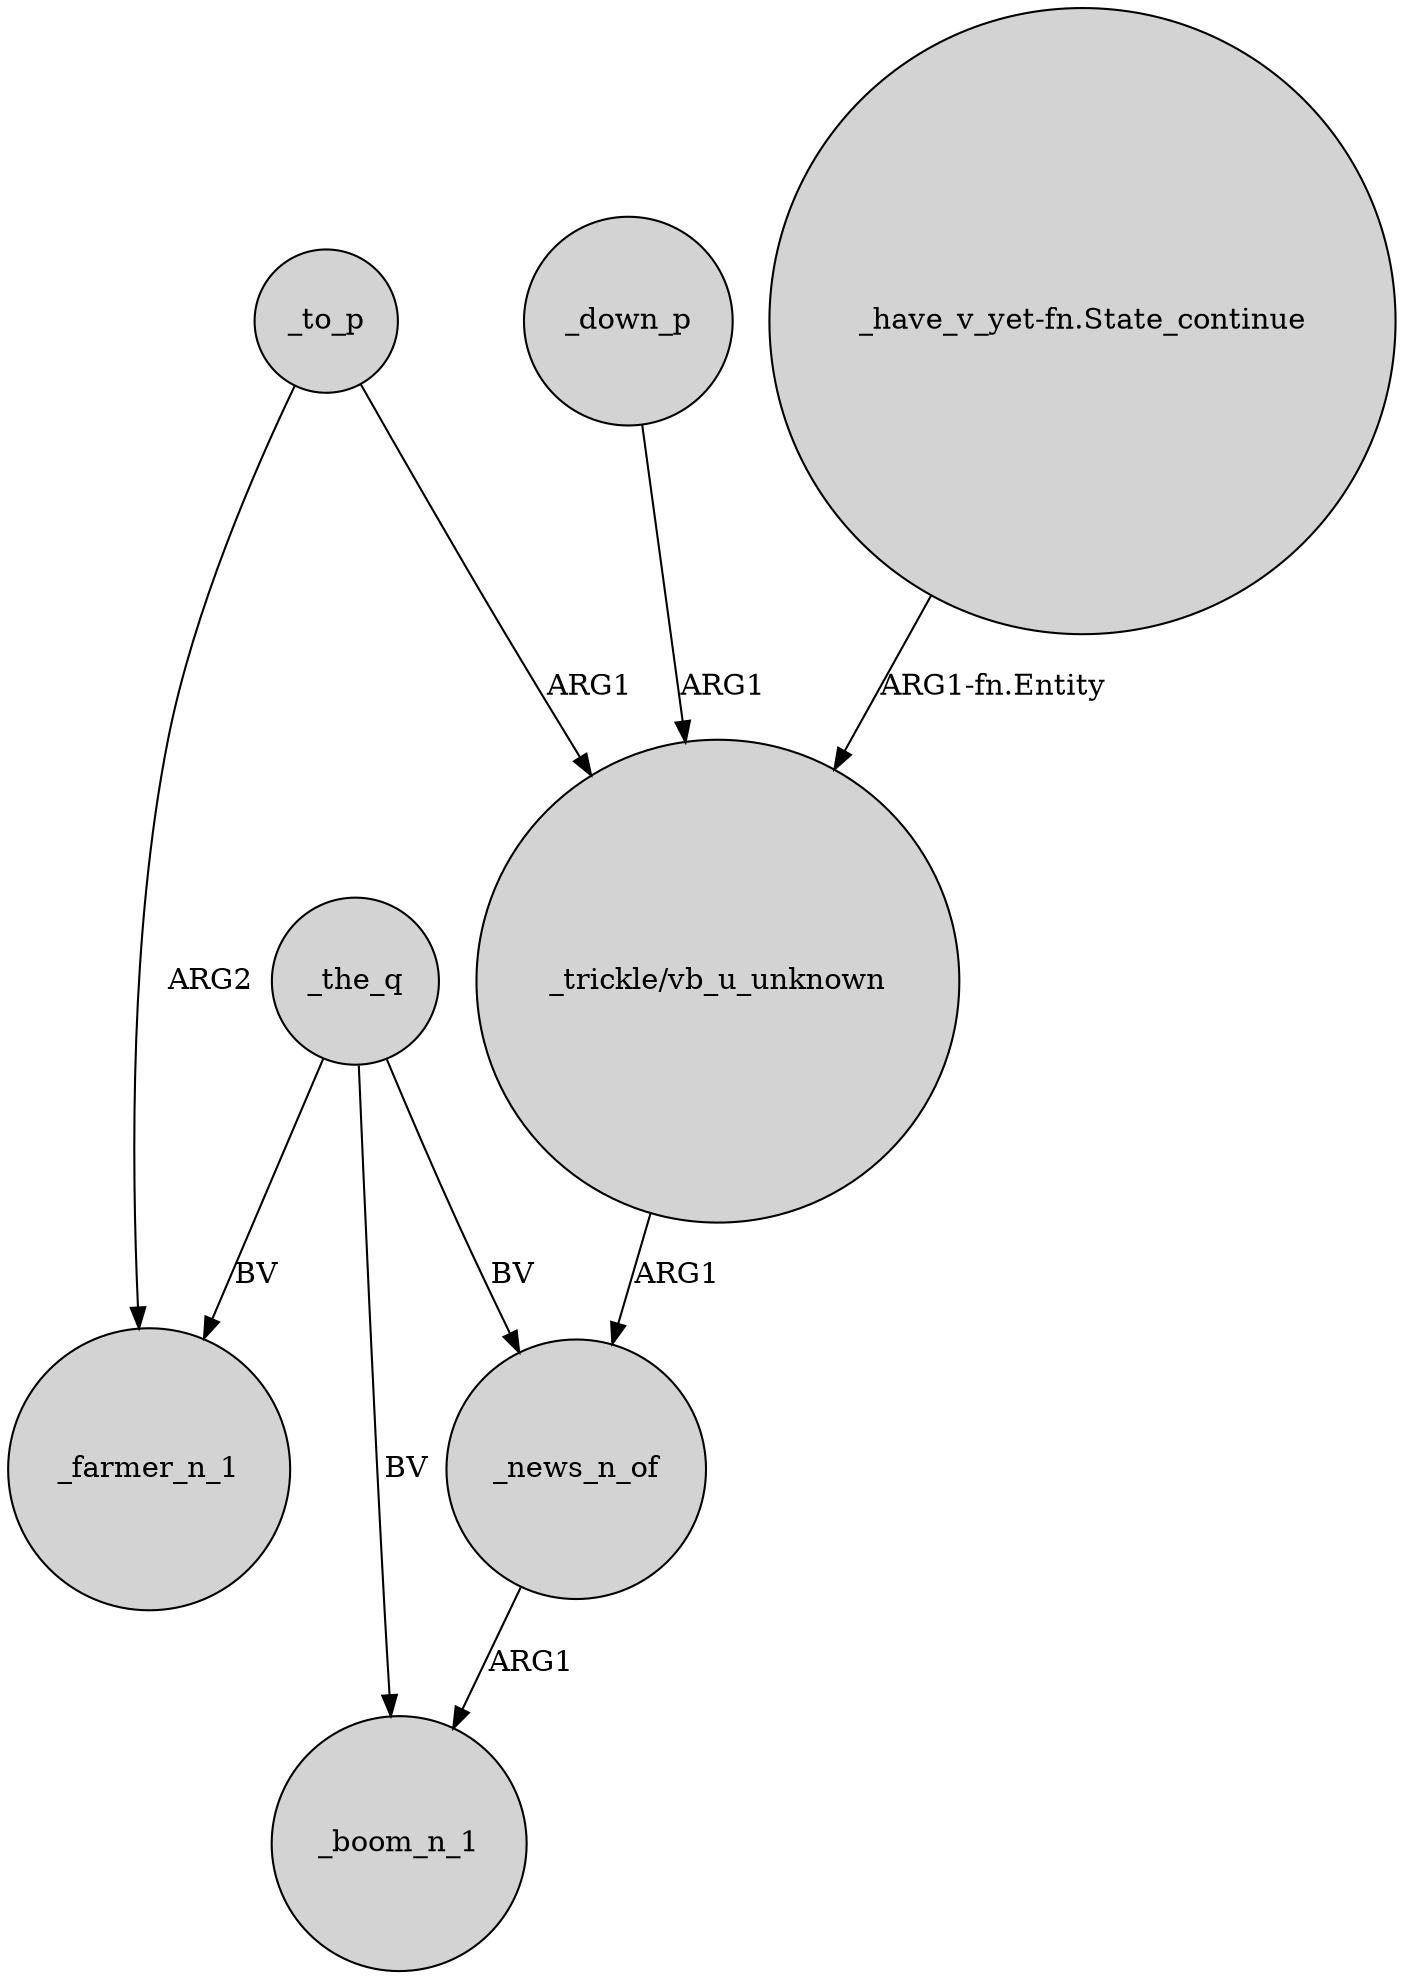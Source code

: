 digraph {
	node [shape=circle style=filled]
	"_trickle/vb_u_unknown" -> _news_n_of [label=ARG1]
	_the_q -> _boom_n_1 [label=BV]
	_to_p -> "_trickle/vb_u_unknown" [label=ARG1]
	_the_q -> _farmer_n_1 [label=BV]
	_to_p -> _farmer_n_1 [label=ARG2]
	_down_p -> "_trickle/vb_u_unknown" [label=ARG1]
	_news_n_of -> _boom_n_1 [label=ARG1]
	"_have_v_yet-fn.State_continue" -> "_trickle/vb_u_unknown" [label="ARG1-fn.Entity"]
	_the_q -> _news_n_of [label=BV]
}
